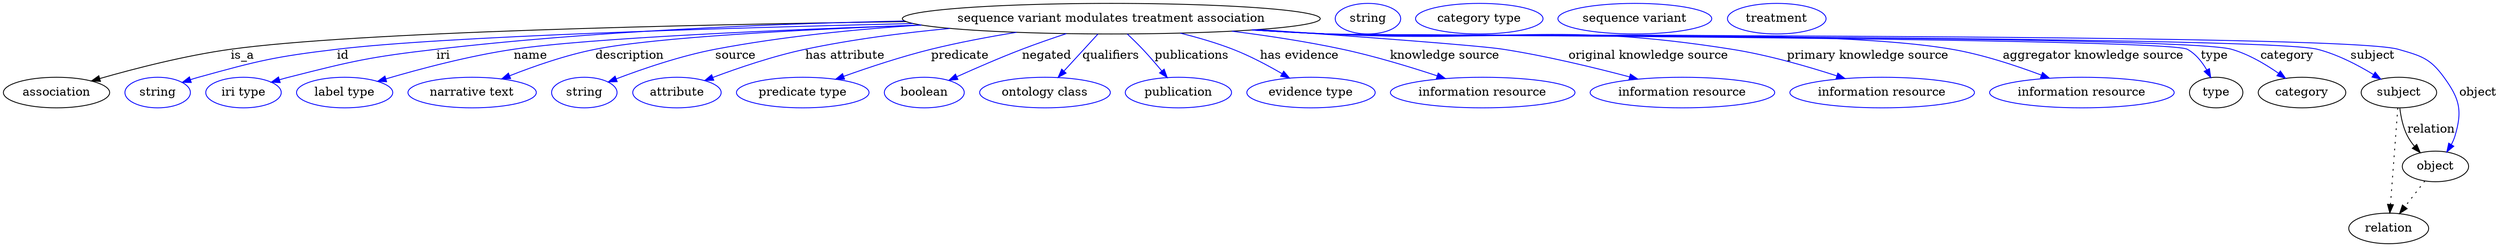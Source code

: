digraph {
	graph [bb="0,0,2931.4,283"];
	node [label="\N"];
	"sequence variant modulates treatment association"	[height=0.5,
		label="sequence variant modulates treatment association",
		pos="1301.4,265",
		width=6.8244];
	association	[height=0.5,
		pos="62.394,178",
		width=1.7332];
	"sequence variant modulates treatment association" -> association	[label=is_a,
		lp="281.39,221.5",
		pos="e,103.53,191.68 1060,261.55 803.36,257.92 414.59,249.22 267.39,229 214.08,221.68 154.46,206.3 113.32,194.51"];
	id	[color=blue,
		height=0.5,
		label=string,
		pos="181.39,178",
		width=1.0652];
	"sequence variant modulates treatment association" -> id	[color=blue,
		label=id,
		lp="399.39,221.5",
		pos="e,210.38,190 1068.3,259.3 843.08,253.98 518.14,244.05 392.39,229 319,220.22 300.63,215.72 229.39,196 226.28,195.14 223.09,194.18 \
219.89,193.16",
		style=solid];
	iri	[color=blue,
		height=0.5,
		label="iri type",
		pos="282.39,178",
		width=1.2277];
	"sequence variant modulates treatment association" -> iri	[color=blue,
		label=iri,
		lp="517.39,221.5",
		pos="e,315.01,190.15 1058.5,262.26 901.39,258.92 692.76,250.33 509.39,229 431.21,219.91 411.68,215.39 335.39,196 331.97,195.13 328.43,\
194.16 324.9,193.14",
		style=solid];
	name	[color=blue,
		height=0.5,
		label="label type",
		pos="401.39,178",
		width=1.5707];
	"sequence variant modulates treatment association" -> name	[color=blue,
		label=name,
		lp="620.39,221.5",
		pos="e,440.2,191.2 1077.8,257.53 908.1,251.73 689.22,242.11 600.39,229 548.25,221.3 489.91,205.8 449.95,194.09",
		style=solid];
	description	[color=blue,
		height=0.5,
		label="narrative text",
		pos="551.39,178",
		width=2.0943];
	"sequence variant modulates treatment association" -> description	[color=blue,
		label=description,
		lp="736.89,221.5",
		pos="e,586.1,193.99 1078.1,257.45 936.62,252.07 767.36,243.01 696.39,229 661.69,222.15 623.96,208.94 595.69,197.83",
		style=solid];
	source	[color=blue,
		height=0.5,
		label=string,
		pos="683.39,178",
		width=1.0652];
	"sequence variant modulates treatment association" -> source	[color=blue,
		label=source,
		lp="860.39,221.5",
		pos="e,711.31,190.51 1078,257.47 1001,252.5 914.43,243.88 836.39,229 795.9,221.28 751.26,205.85 720.71,194.16",
		style=solid];
	"has attribute"	[color=blue,
		height=0.5,
		label=attribute,
		pos="791.39,178",
		width=1.4443];
	"sequence variant modulates treatment association" -> "has attribute"	[color=blue,
		label="has attribute",
		lp="989.39,221.5",
		pos="e,824.1,192.18 1112,253.48 1056.9,248.28 996.92,240.54 942.39,229 904.89,221.07 863.66,207.04 833.78,195.85",
		style=solid];
	predicate	[color=blue,
		height=0.5,
		label="predicate type",
		pos="939.39,178",
		width=2.1665];
	"sequence variant modulates treatment association" -> predicate	[color=blue,
		label=predicate,
		lp="1124.4,221.5",
		pos="e,978.33,193.75 1190.4,248.91 1158,243.6 1122.6,236.94 1090.4,229 1055.6,220.41 1017.3,207.67 987.91,197.2",
		style=solid];
	negated	[color=blue,
		height=0.5,
		label=boolean,
		pos="1082.4,178",
		width=1.2999];
	"sequence variant modulates treatment association" -> negated	[color=blue,
		label=negated,
		lp="1225.4,221.5",
		pos="e,1111.1,192.48 1248.4,247.4 1231.7,241.86 1213.2,235.46 1196.4,229 1170.7,219.12 1142.4,206.72 1120.5,196.74",
		style=solid];
	qualifiers	[color=blue,
		height=0.5,
		label="ontology class",
		pos="1223.4,178",
		width=2.1304];
	"sequence variant modulates treatment association" -> qualifiers	[color=blue,
		label=qualifiers,
		lp="1300.9,221.5",
		pos="e,1238.9,195.89 1285.6,246.8 1274.2,234.39 1258.7,217.46 1246,203.62",
		style=solid];
	publications	[color=blue,
		height=0.5,
		label=publication,
		pos="1380.4,178",
		width=1.7332];
	"sequence variant modulates treatment association" -> publications	[color=blue,
		label=publications,
		lp="1396.4,221.5",
		pos="e,1367.2,195.62 1320.2,246.96 1326.2,241.37 1332.7,235.05 1338.4,229 1346,220.96 1353.9,211.79 1360.8,203.52",
		style=solid];
	"has evidence"	[color=blue,
		height=0.5,
		label="evidence type",
		pos="1536.4,178",
		width=2.0943];
	"sequence variant modulates treatment association" -> "has evidence"	[color=blue,
		label="has evidence",
		lp="1522.9,221.5",
		pos="e,1511.1,195.08 1382.7,247.95 1403.1,242.87 1424.8,236.56 1444.4,229 1464.3,221.31 1485.3,210.17 1502.1,200.36",
		style=solid];
	"knowledge source"	[color=blue,
		height=0.5,
		label="information resource",
		pos="1738.4,178",
		width=3.015];
	"sequence variant modulates treatment association" -> "knowledge source"	[color=blue,
		label="knowledge source",
		lp="1693.9,221.5",
		pos="e,1694.4,194.5 1443.3,250.26 1485.4,244.97 1531.5,237.98 1573.4,229 1611.2,220.9 1652.8,208.25 1684.8,197.7",
		style=solid];
	"original knowledge source"	[color=blue,
		height=0.5,
		label="information resource",
		pos="1973.4,178",
		width=3.015];
	"sequence variant modulates treatment association" -> "original knowledge source"	[color=blue,
		label="original knowledge source",
		lp="1933.4,221.5",
		pos="e,1921,193.85 1474.4,252.18 1593,243.85 1734,233.42 1762.4,229 1813,221.13 1869.4,207.5 1911.2,196.45",
		style=solid];
	"primary knowledge source"	[color=blue,
		height=0.5,
		label="information resource",
		pos="2208.4,178",
		width=3.015];
	"sequence variant modulates treatment association" -> "primary knowledge source"	[color=blue,
		label="primary knowledge source",
		lp="2191.4,221.5",
		pos="e,2164.7,194.49 1471.4,251.98 1499.8,250.17 1528.9,248.44 1556.4,247 1767.4,235.97 1822.7,261.95 2031.4,229 2073.6,222.34 2120,208.98 \
2154.7,197.75",
		style=solid];
	"aggregator knowledge source"	[color=blue,
		height=0.5,
		label="information resource",
		pos="2443.4,178",
		width=3.015];
	"sequence variant modulates treatment association" -> "aggregator knowledge source"	[color=blue,
		label="aggregator knowledge source",
		lp="2456.9,221.5",
		pos="e,2405.2,194.93 1469,251.82 1498.1,249.99 1528.1,248.29 1556.4,247 1719.4,239.57 2129.6,256.63 2290.4,229 2326.5,222.79 2365.8,209.82 \
2395.5,198.64",
		style=solid];
	type	[height=0.5,
		pos="2601.4,178",
		width=0.86659];
	"sequence variant modulates treatment association" -> type	[color=blue,
		label=type,
		lp="2599.4,221.5",
		pos="e,2595,195.7 1467.6,251.74 1497.2,249.9 1527.7,248.21 1556.4,247 1584.5,245.82 2542.7,242.36 2567.4,229 2577.2,223.68 2584.8,214.14 \
2590.2,204.8",
		style=solid];
	category	[height=0.5,
		pos="2702.4,178",
		width=1.4263];
	"sequence variant modulates treatment association" -> category	[color=blue,
		label=category,
		lp="2684.9,221.5",
		pos="e,2683,194.76 1467.6,251.72 1497.2,249.88 1527.7,248.2 1556.4,247 1615.4,244.53 2562.6,245.3 2619.4,229 2639.3,223.3 2659.2,211.55 \
2674.5,200.87",
		style=solid];
	subject	[height=0.5,
		pos="2816.4,178",
		width=1.2277];
	"sequence variant modulates treatment association" -> subject	[color=blue,
		label=subject,
		lp="2785.4,221.5",
		pos="e,2795.1,193.82 1467.3,251.71 1497,249.86 1527.6,248.18 1556.4,247 1621,244.35 2657.7,244.86 2720.4,229 2743.8,223.07 2767.9,210.49 \
2786.1,199.42",
		style=solid];
	object	[height=0.5,
		pos="2859.4,91",
		width=1.0832];
	"sequence variant modulates treatment association" -> object	[color=blue,
		label=object,
		lp="2909.4,178",
		pos="e,2872.8,108.09 1467,251.7 1496.7,249.85 1527.5,248.17 1556.4,247 1626.3,244.17 2748.2,248.43 2815.4,229 2842.4,221.19 2852.8,218.74 \
2869.4,196 2887.8,170.77 2891.3,156.9 2882.4,127 2881.4,123.55 2879.9,120.13 2878.1,116.85",
		style=solid];
	association_type	[color=blue,
		height=0.5,
		label=string,
		pos="1603.4,265",
		width=1.0652];
	association_category	[color=blue,
		height=0.5,
		label="category type",
		pos="1734.4,265",
		width=2.0762];
	subject -> object	[label=relation,
		lp="2854.4,134.5",
		pos="e,2841.5,107.23 2817.5,159.55 2818.7,149.57 2821.2,137.07 2826.4,127 2828.6,122.68 2831.5,118.52 2834.7,114.66"];
	relation	[height=0.5,
		pos="2804.4,18",
		width=1.2999];
	subject -> relation	[pos="e,2805.7,36.188 2815.1,159.79 2813,132.48 2809,78.994 2806.5,46.38",
		style=dotted];
	"sequence variant modulates treatment association_subject"	[color=blue,
		height=0.5,
		label="sequence variant",
		pos="1917.4,265",
		width=2.5095];
	object -> relation	[pos="e,2817.2,35.54 2846.9,73.889 2840,64.939 2831.2,53.617 2823.4,43.584",
		style=dotted];
	"sequence variant modulates treatment association_object"	[color=blue,
		height=0.5,
		label=treatment,
		pos="2083.4,265",
		width=1.6068];
}
